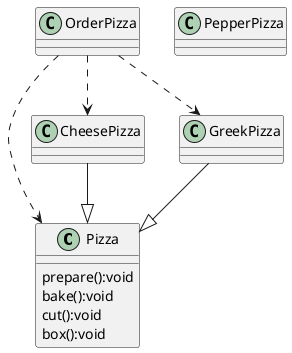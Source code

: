 @startuml

class Pizza{
prepare():void
bake():void
cut():void
box():void
}

class CheesePizza


class GreekPizza

class OrderPizza

class PepperPizza

OrderPizza..>CheesePizza
OrderPizza..>GreekPizza
OrderPizza..>Pizza


GreekPizza --|>Pizza
CheesePizza --|>Pizza
@enduml